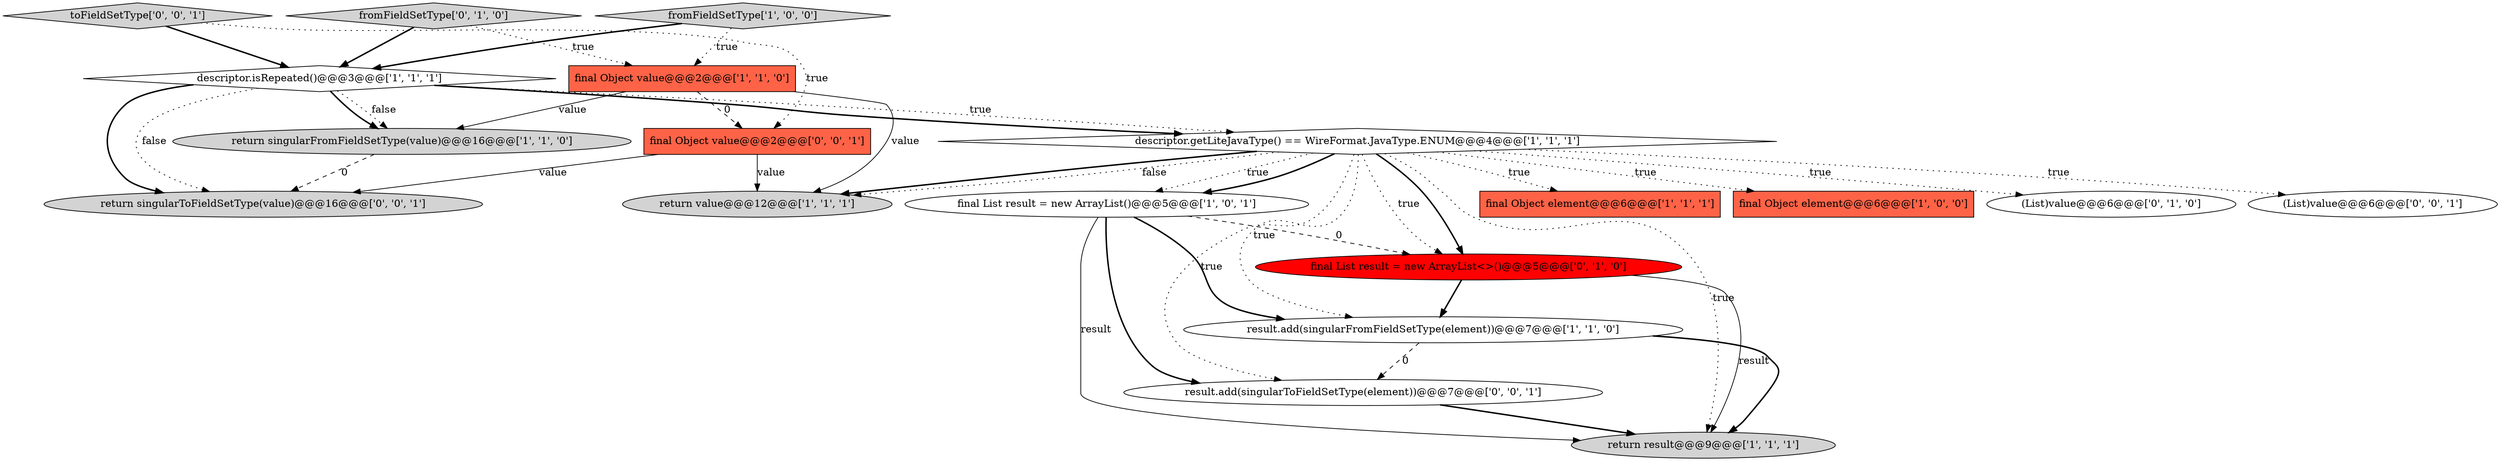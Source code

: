 digraph {
3 [style = filled, label = "descriptor.isRepeated()@@@3@@@['1', '1', '1']", fillcolor = white, shape = diamond image = "AAA0AAABBB1BBB"];
0 [style = filled, label = "final List result = new ArrayList()@@@5@@@['1', '0', '1']", fillcolor = white, shape = ellipse image = "AAA0AAABBB1BBB"];
18 [style = filled, label = "return singularToFieldSetType(value)@@@16@@@['0', '0', '1']", fillcolor = lightgray, shape = ellipse image = "AAA0AAABBB3BBB"];
15 [style = filled, label = "toFieldSetType['0', '0', '1']", fillcolor = lightgray, shape = diamond image = "AAA0AAABBB3BBB"];
6 [style = filled, label = "final Object element@@@6@@@['1', '1', '1']", fillcolor = tomato, shape = box image = "AAA0AAABBB1BBB"];
13 [style = filled, label = "fromFieldSetType['0', '1', '0']", fillcolor = lightgray, shape = diamond image = "AAA0AAABBB2BBB"];
9 [style = filled, label = "return result@@@9@@@['1', '1', '1']", fillcolor = lightgray, shape = ellipse image = "AAA0AAABBB1BBB"];
8 [style = filled, label = "return value@@@12@@@['1', '1', '1']", fillcolor = lightgray, shape = ellipse image = "AAA0AAABBB1BBB"];
2 [style = filled, label = "final Object element@@@6@@@['1', '0', '0']", fillcolor = tomato, shape = box image = "AAA0AAABBB1BBB"];
17 [style = filled, label = "result.add(singularToFieldSetType(element))@@@7@@@['0', '0', '1']", fillcolor = white, shape = ellipse image = "AAA0AAABBB3BBB"];
7 [style = filled, label = "fromFieldSetType['1', '0', '0']", fillcolor = lightgray, shape = diamond image = "AAA0AAABBB1BBB"];
1 [style = filled, label = "return singularFromFieldSetType(value)@@@16@@@['1', '1', '0']", fillcolor = lightgray, shape = ellipse image = "AAA0AAABBB1BBB"];
5 [style = filled, label = "descriptor.getLiteJavaType() == WireFormat.JavaType.ENUM@@@4@@@['1', '1', '1']", fillcolor = white, shape = diamond image = "AAA0AAABBB1BBB"];
12 [style = filled, label = "(List)value@@@6@@@['0', '1', '0']", fillcolor = white, shape = ellipse image = "AAA0AAABBB2BBB"];
16 [style = filled, label = "final Object value@@@2@@@['0', '0', '1']", fillcolor = tomato, shape = box image = "AAA0AAABBB3BBB"];
11 [style = filled, label = "final List result = new ArrayList<>()@@@5@@@['0', '1', '0']", fillcolor = red, shape = ellipse image = "AAA1AAABBB2BBB"];
10 [style = filled, label = "result.add(singularFromFieldSetType(element))@@@7@@@['1', '1', '0']", fillcolor = white, shape = ellipse image = "AAA0AAABBB1BBB"];
4 [style = filled, label = "final Object value@@@2@@@['1', '1', '0']", fillcolor = tomato, shape = box image = "AAA0AAABBB1BBB"];
14 [style = filled, label = "(List)value@@@6@@@['0', '0', '1']", fillcolor = white, shape = ellipse image = "AAA0AAABBB3BBB"];
5->17 [style = dotted, label="true"];
5->14 [style = dotted, label="true"];
5->8 [style = bold, label=""];
4->16 [style = dashed, label="0"];
3->1 [style = bold, label=""];
4->8 [style = solid, label="value"];
0->17 [style = bold, label=""];
5->10 [style = dotted, label="true"];
17->9 [style = bold, label=""];
5->6 [style = dotted, label="true"];
0->11 [style = dashed, label="0"];
1->18 [style = dashed, label="0"];
5->0 [style = dotted, label="true"];
5->12 [style = dotted, label="true"];
15->16 [style = dotted, label="true"];
15->3 [style = bold, label=""];
16->8 [style = solid, label="value"];
7->3 [style = bold, label=""];
0->9 [style = solid, label="result"];
3->18 [style = bold, label=""];
3->5 [style = bold, label=""];
5->11 [style = dotted, label="true"];
3->5 [style = dotted, label="true"];
3->18 [style = dotted, label="false"];
0->10 [style = bold, label=""];
13->3 [style = bold, label=""];
5->0 [style = bold, label=""];
11->10 [style = bold, label=""];
11->9 [style = solid, label="result"];
7->4 [style = dotted, label="true"];
10->17 [style = dashed, label="0"];
5->9 [style = dotted, label="true"];
10->9 [style = bold, label=""];
16->18 [style = solid, label="value"];
5->11 [style = bold, label=""];
5->8 [style = dotted, label="false"];
3->1 [style = dotted, label="false"];
4->1 [style = solid, label="value"];
13->4 [style = dotted, label="true"];
5->2 [style = dotted, label="true"];
}
